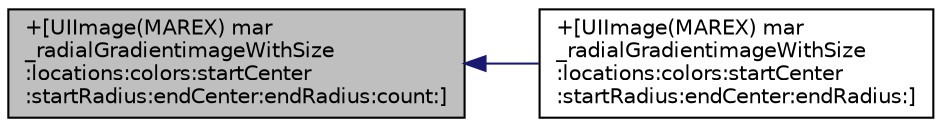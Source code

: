 digraph "+[UIImage(MAREX) mar_radialGradientimageWithSize:locations:colors:startCenter:startRadius:endCenter:endRadius:count:]"
{
  edge [fontname="Helvetica",fontsize="10",labelfontname="Helvetica",labelfontsize="10"];
  node [fontname="Helvetica",fontsize="10",shape=record];
  rankdir="LR";
  Node140 [label="+[UIImage(MAREX) mar\l_radialGradientimageWithSize\l:locations:colors:startCenter\l:startRadius:endCenter:endRadius:count:]",height=0.2,width=0.4,color="black", fillcolor="grey75", style="filled", fontcolor="black"];
  Node140 -> Node141 [dir="back",color="midnightblue",fontsize="10",style="solid",fontname="Helvetica"];
  Node141 [label="+[UIImage(MAREX) mar\l_radialGradientimageWithSize\l:locations:colors:startCenter\l:startRadius:endCenter:endRadius:]",height=0.2,width=0.4,color="black", fillcolor="white", style="filled",URL="$category_u_i_image_07_m_a_r_e_x_08.html#a953dbf4e34a225103783cf0ef61dbb23"];
}
